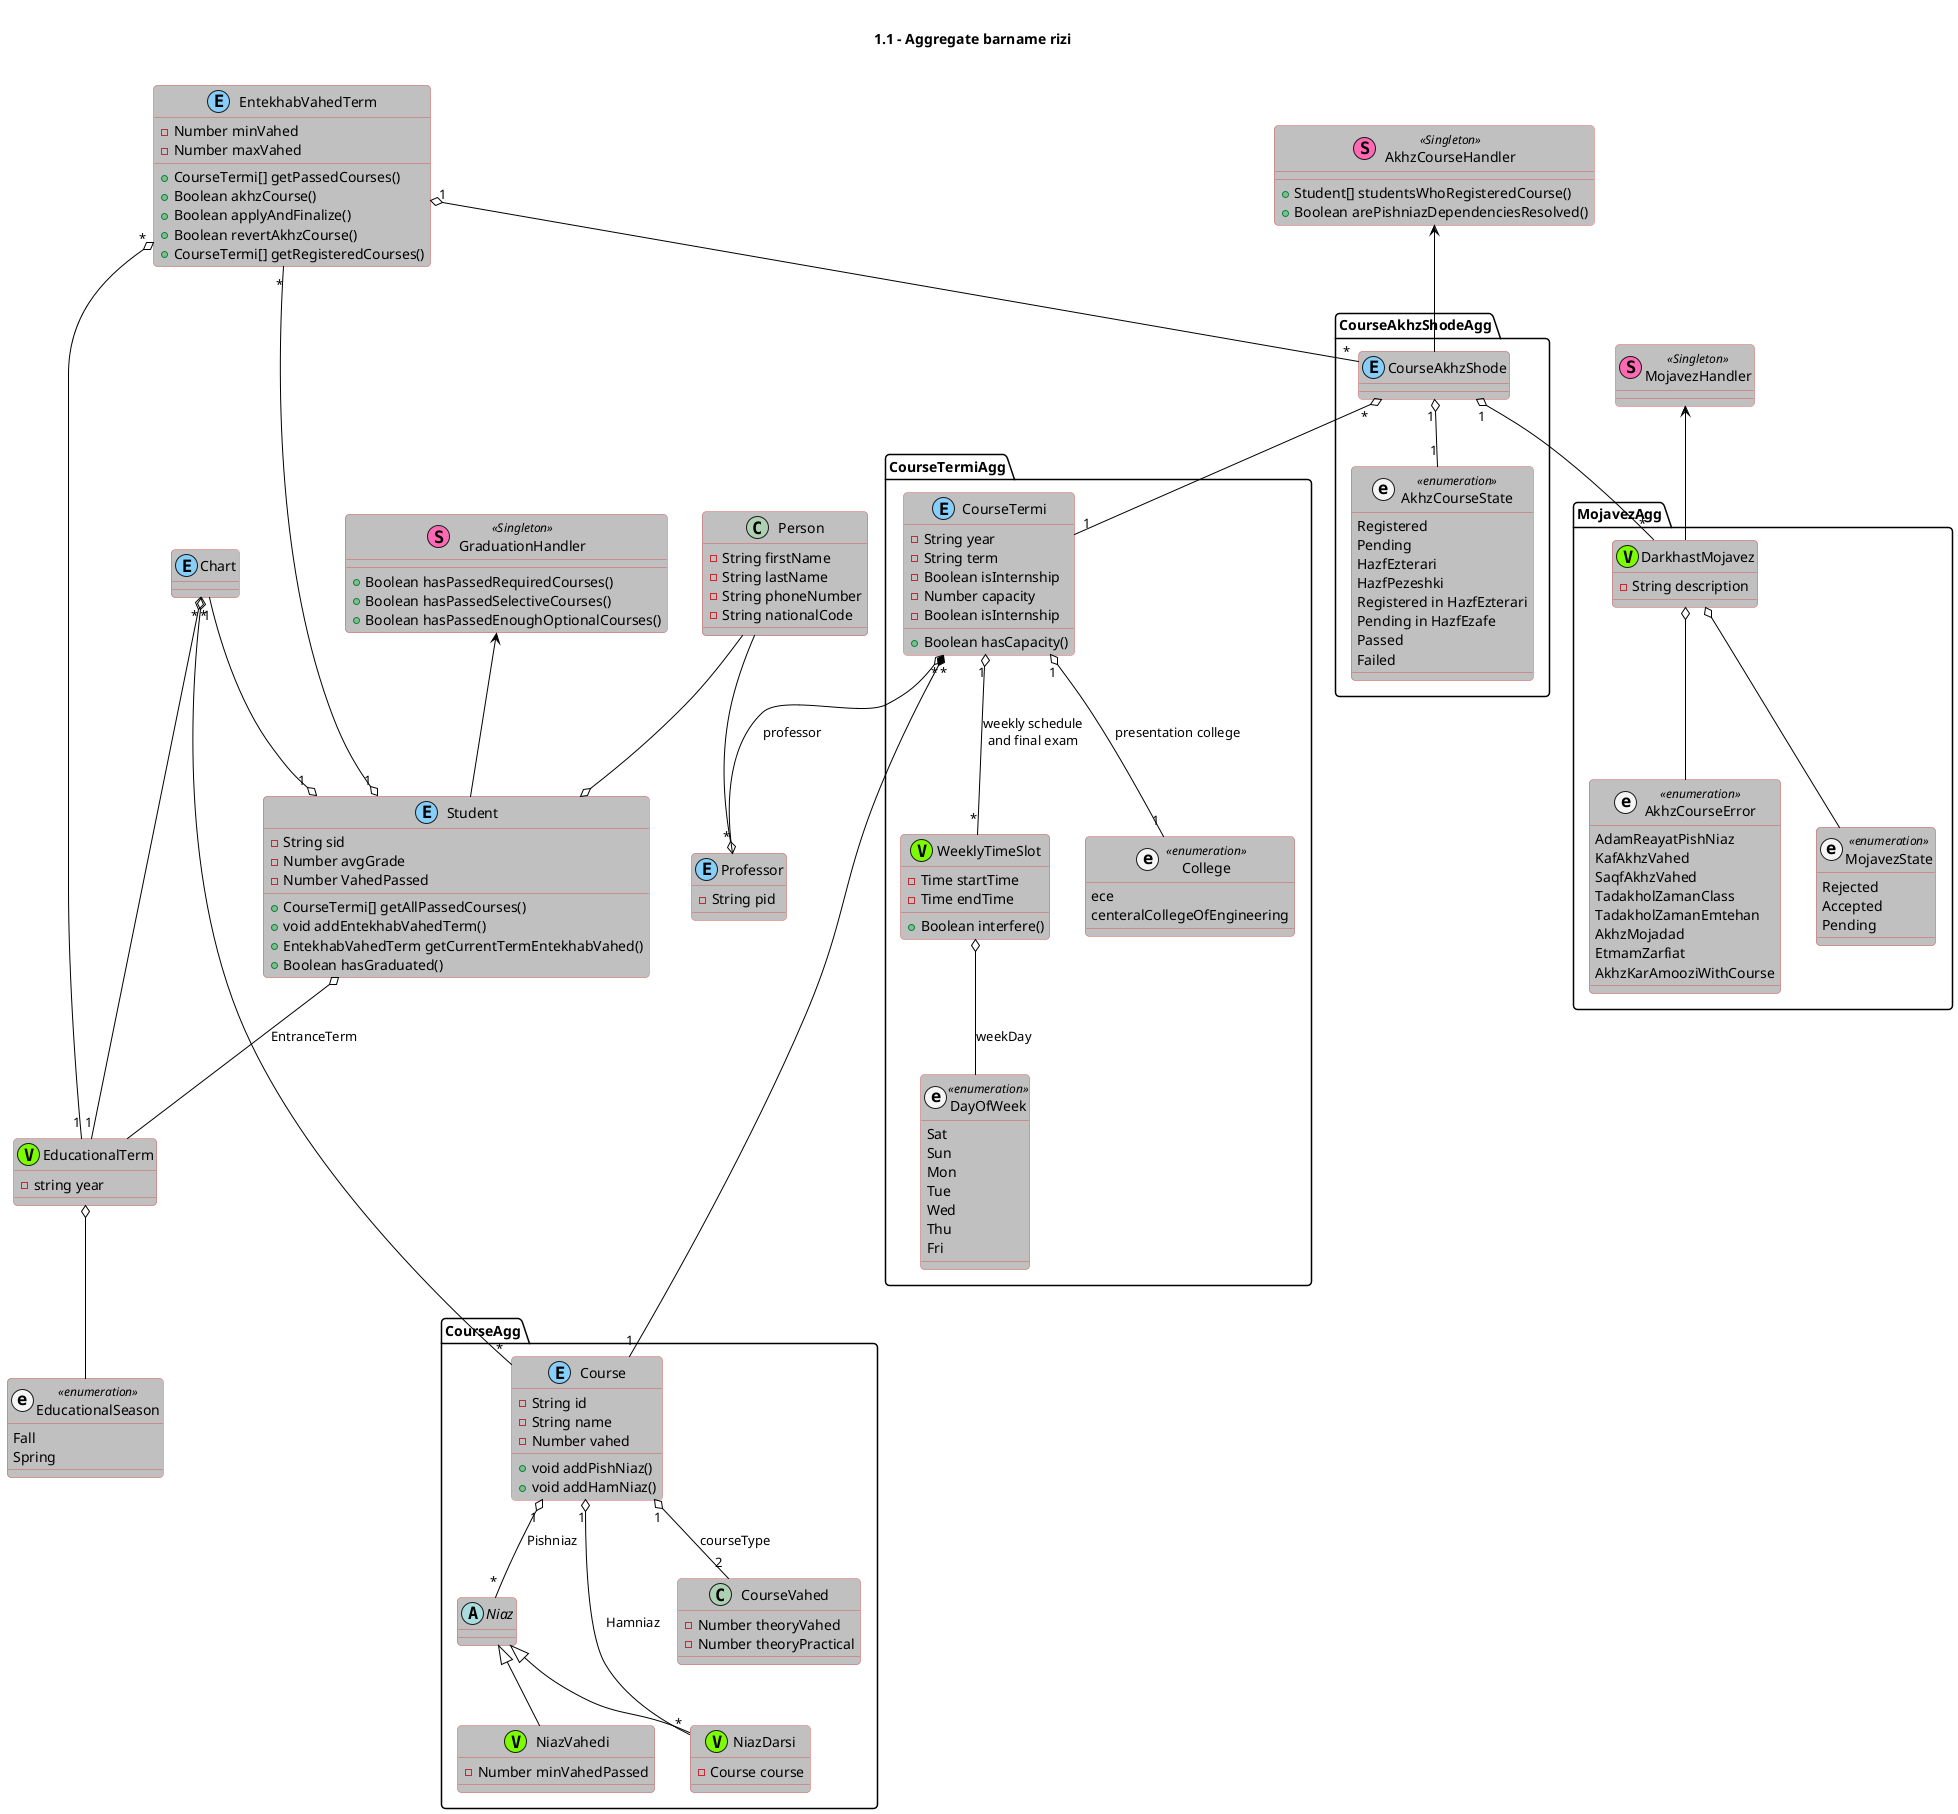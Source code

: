 @startuml

skinparam roundcorner 8

skinparam class {
	BackgroundColor #C0C0C0
	ArrowColor black
	BorderColor IndianRed
}

skinparam stereotypeCBackgroundColor gold
skinparam stereotypeIBackgroundColor AntiqueWhite
skinparam stereotypeABackgroundColor yellow

title \n1.1 - Aggregate barname rizi\n

class Person {
  - String firstName
  - String lastName
  - String phoneNumber
  - String nationalCode
}
Person --o Student

class Student << (E,LightSkyBlue) >> {
  - String sid
  - Number avgGrade
  - Number VahedPassed
  + CourseTermi[] getAllPassedCourses()
  + void addEntekhabVahedTerm()
  + EntekhabVahedTerm getCurrentTermEntekhabVahed()
  + Boolean hasGraduated()
}


Student o-- EducationalTerm : EntranceTerm
enum EducationalSeason << (e,WhiteSmoke) enumeration>> {
  Fall
  Spring
}
class EducationalTerm << (V,LawnGreen) >> {
  - string year
}
EducationalTerm o-- EducationalSeason

Person --o Professor
class Professor << (E,LightSkyBlue) >> {
  - String pid
}

class Chart << (E,LightSkyBlue) >> {
}

Chart "*" o-- "1" EducationalTerm
EntekhabVahedTerm "*" o-- "1" EducationalTerm
Chart "1" --o "1" Student

GraduationHandler <-- Student
class GraduationHandler << (S,HotPink) Singleton >> {
  + Boolean hasPassedRequiredCourses()
  + Boolean hasPassedSelectiveCourses()
  + Boolean hasPassedEnoughOptionalCourses()
}

package CourseAgg {
  Chart "*" o--- "*" Course
  abstract class Niaz {
  }

  class Course << (E,LightSkyBlue) >> {
    - String id
    - String name
    - Number vahed
    + void addPishNiaz()
    + void addHamNiaz()
  }
  class NiazDarsi << (V,LawnGreen) >> {
    - Course course
  } 
  Niaz <|-- NiazDarsi

  class NiazVahedi << (V,LawnGreen) >> {
    - Number minVahedPassed
  } 
  Niaz <|-- NiazVahedi
  Course "1" o-- "*" Niaz : Pishniaz
  Course "1" o-- "*" NiazDarsi : Hamniaz
  Course "1" o-- "2" CourseVahed : courseType 

  class CourseVahed {
    - Number theoryVahed
    - Number theoryPractical
  }
}

package CourseTermiAgg {
  
  class CourseTermi << (E,LightSkyBlue) >> {
    - String year
    - String term
    - Boolean isInternship
    - Number capacity
    - Boolean isInternship
    + Boolean hasCapacity()
  }
  CourseTermi "*" *---- "1" Course
  CourseTermi "*" o-- "*" Professor : professor
  ' CourseTermi "*" o-- "*" Student : students
  CourseTermi "1" o-- "*" WeeklyTimeSlot : weekly schedule\nand final exam
  CourseTermi "1" o-- "1" College : presentation college
  class WeeklyTimeSlot << (V,LawnGreen) >> {
    - Time startTime
    - Time endTime
    + Boolean interfere()
  }
  WeeklyTimeSlot o-- DayOfWeek : weekDay
  enum DayOfWeek << (e,WhiteSmoke) enumeration>> {
    Sat
    Sun
    Mon
    Tue
    Wed
    Thu
    Fri
  }
  enum College << (e,WhiteSmoke) enumeration>> {
    ece
    centeralCollegeOfEngineering
  }

}


class EntekhabVahedTerm << (E,LightSkyBlue) >> {
  - Number minVahed
  - Number maxVahed
  + CourseTermi[] getPassedCourses()
  + Boolean akhzCourse()
  + Boolean applyAndFinalize()
  + Boolean revertAkhzCourse()
  + CourseTermi[] getRegisteredCourses()
}
EntekhabVahedTerm "*" --o "1" Student

package CourseAkhzShodeAgg {
  EntekhabVahedTerm "1" o-- "*" CourseAkhzShode
  
  enum AkhzCourseState << (e,WhiteSmoke) enumeration>> {
    Registered
    Pending
    HazfEzterari
    HazfPezeshki
    Registered in HazfEzterari
    Pending in HazfEzafe
    Passed
    Failed
  }
  class CourseAkhzShode << (E,LightSkyBlue) >> {
  }
  CourseAkhzShode "*" o-- "1" CourseTermi
  CourseAkhzShode "1" o-- "1" AkhzCourseState
}
AkhzCourseHandler <-- CourseAkhzShode
class AkhzCourseHandler << (S,HotPink) Singleton >> {
  + Student[] studentsWhoRegisteredCourse()
  + Boolean arePishniazDependenciesResolved()
}



class MojavezHandler << (S,HotPink) Singleton >> {
}



package MojavezAgg {
  MojavezHandler <-- DarkhastMojavez
  ' MojavezHandler <-- AkhzCourseError
  enum AkhzCourseError << (e,WhiteSmoke) enumeration >> {
    AdamReayatPishNiaz
    KafAkhzVahed
    SaqfAkhzVahed
    TadakholZamanClass
    TadakholZamanEmtehan
    AkhzMojadad
    EtmamZarfiat
    AkhzKarAmooziWithCourse
  }

  class DarkhastMojavez << (V,LawnGreen) >> {
    - String description
  }
  DarkhastMojavez o-- AkhzCourseError
  DarkhastMojavez o-- MojavezState
  CourseAkhzShode "1" o-- "*" DarkhastMojavez
  enum MojavezState << (e,WhiteSmoke) enumeration >> {
    Rejected
    Accepted
    Pending
  }
}

@enduml
